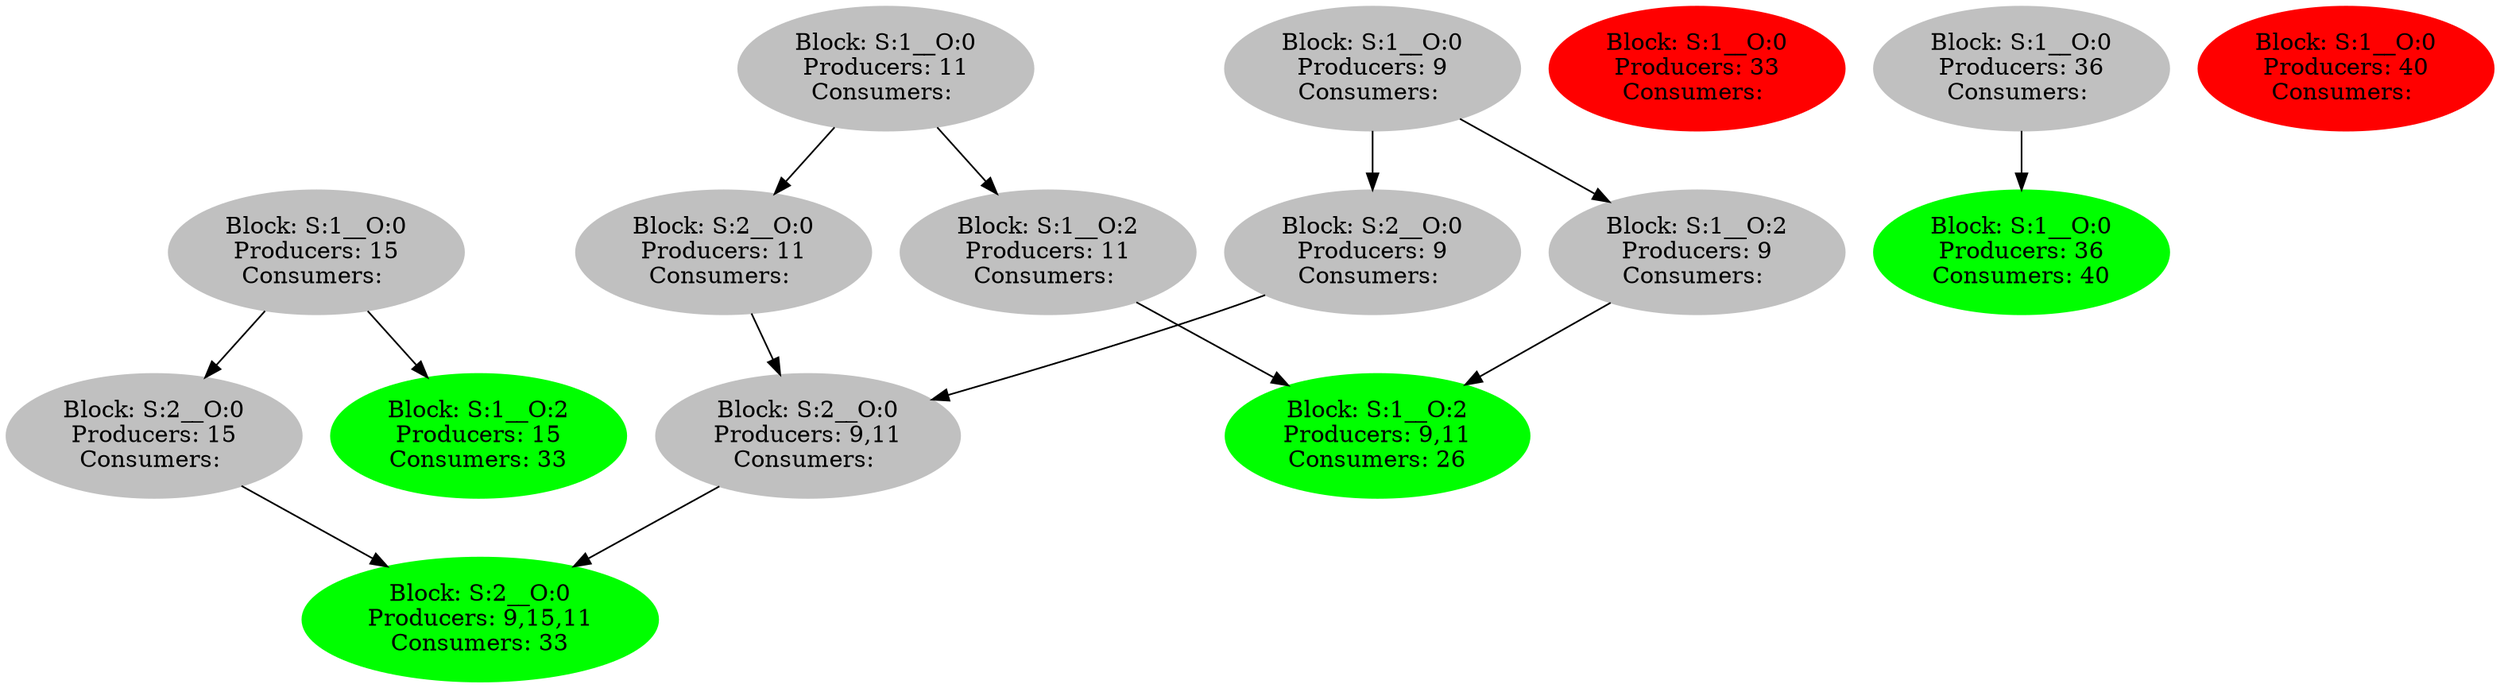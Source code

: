 strict digraph  {
0 [color=grey, label="Block: S:1__O:0
Producers: 9
Consumers: ", style=filled];
1 [color=grey, label="Block: S:2__O:0
Producers: 9
Consumers: ", style=filled];
2 [color=grey, label="Block: S:2__O:0
Producers: 9,11
Consumers: ", style=filled];
3 [color=green, label="Block: S:2__O:0
Producers: 9,15,11
Consumers: 33", style=filled];
4 [color=grey, label="Block: S:1__O:2
Producers: 9
Consumers: ", style=filled];
5 [color=green, label="Block: S:1__O:2
Producers: 9,11
Consumers: 26", style=filled];
6 [color=grey, label="Block: S:1__O:0
Producers: 11
Consumers: ", style=filled];
7 [color=grey, label="Block: S:2__O:0
Producers: 11
Consumers: ", style=filled];
8 [color=grey, label="Block: S:1__O:2
Producers: 11
Consumers: ", style=filled];
9 [color=grey, label="Block: S:1__O:0
Producers: 15
Consumers: ", style=filled];
10 [color=grey, label="Block: S:2__O:0
Producers: 15
Consumers: ", style=filled];
11 [color=green, label="Block: S:1__O:2
Producers: 15
Consumers: 33", style=filled];
12 [color=red, label="Block: S:1__O:0
Producers: 33
Consumers: ", style=filled];
13 [color=grey, label="Block: S:1__O:0
Producers: 36
Consumers: ", style=filled];
14 [color=green, label="Block: S:1__O:0
Producers: 36
Consumers: 40", style=filled];
15 [color=red, label="Block: S:1__O:0
Producers: 40
Consumers: ", style=filled];
0 -> 1;
0 -> 4;
1 -> 2;
2 -> 3;
4 -> 5;
6 -> 7;
6 -> 8;
7 -> 2;
8 -> 5;
9 -> 10;
9 -> 11;
10 -> 3;
13 -> 14;
}
